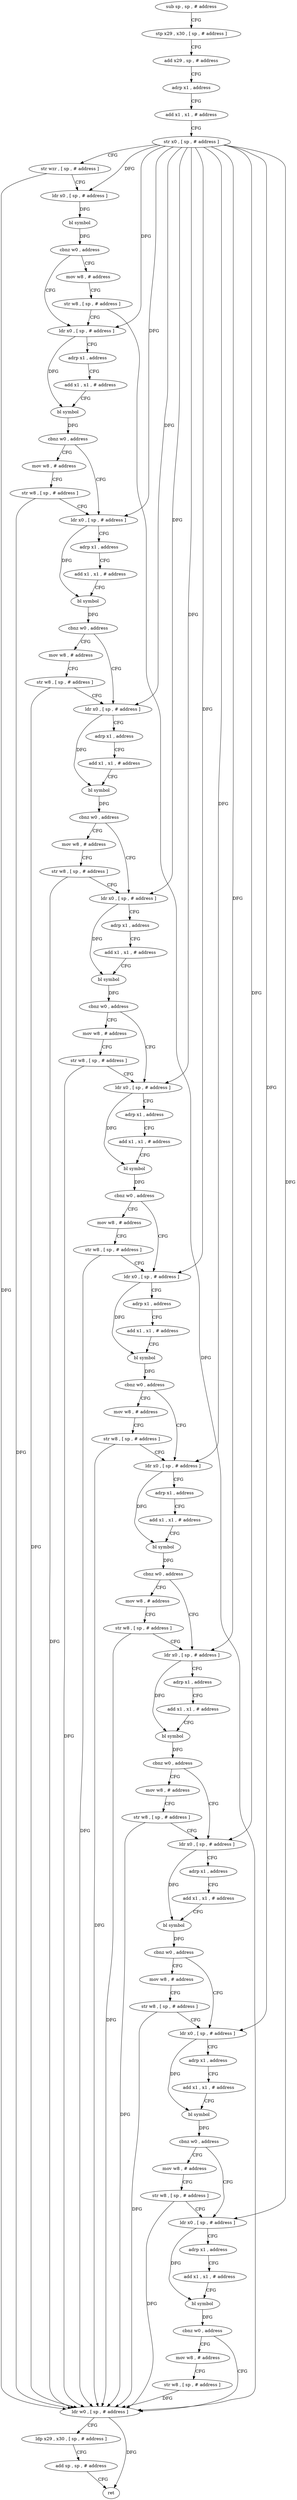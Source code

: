 digraph "func" {
"172244" [label = "sub sp , sp , # address" ]
"172248" [label = "stp x29 , x30 , [ sp , # address ]" ]
"172252" [label = "add x29 , sp , # address" ]
"172256" [label = "adrp x1 , address" ]
"172260" [label = "add x1 , x1 , # address" ]
"172264" [label = "str x0 , [ sp , # address ]" ]
"172268" [label = "str wzr , [ sp , # address ]" ]
"172272" [label = "ldr x0 , [ sp , # address ]" ]
"172276" [label = "bl symbol" ]
"172280" [label = "cbnz w0 , address" ]
"172292" [label = "ldr x0 , [ sp , # address ]" ]
"172284" [label = "mov w8 , # address" ]
"172296" [label = "adrp x1 , address" ]
"172300" [label = "add x1 , x1 , # address" ]
"172304" [label = "bl symbol" ]
"172308" [label = "cbnz w0 , address" ]
"172320" [label = "ldr x0 , [ sp , # address ]" ]
"172312" [label = "mov w8 , # address" ]
"172288" [label = "str w8 , [ sp , # address ]" ]
"172324" [label = "adrp x1 , address" ]
"172328" [label = "add x1 , x1 , # address" ]
"172332" [label = "bl symbol" ]
"172336" [label = "cbnz w0 , address" ]
"172348" [label = "ldr x0 , [ sp , # address ]" ]
"172340" [label = "mov w8 , # address" ]
"172316" [label = "str w8 , [ sp , # address ]" ]
"172352" [label = "adrp x1 , address" ]
"172356" [label = "add x1 , x1 , # address" ]
"172360" [label = "bl symbol" ]
"172364" [label = "cbnz w0 , address" ]
"172376" [label = "ldr x0 , [ sp , # address ]" ]
"172368" [label = "mov w8 , # address" ]
"172344" [label = "str w8 , [ sp , # address ]" ]
"172380" [label = "adrp x1 , address" ]
"172384" [label = "add x1 , x1 , # address" ]
"172388" [label = "bl symbol" ]
"172392" [label = "cbnz w0 , address" ]
"172404" [label = "ldr x0 , [ sp , # address ]" ]
"172396" [label = "mov w8 , # address" ]
"172372" [label = "str w8 , [ sp , # address ]" ]
"172408" [label = "adrp x1 , address" ]
"172412" [label = "add x1 , x1 , # address" ]
"172416" [label = "bl symbol" ]
"172420" [label = "cbnz w0 , address" ]
"172432" [label = "ldr x0 , [ sp , # address ]" ]
"172424" [label = "mov w8 , # address" ]
"172400" [label = "str w8 , [ sp , # address ]" ]
"172436" [label = "adrp x1 , address" ]
"172440" [label = "add x1 , x1 , # address" ]
"172444" [label = "bl symbol" ]
"172448" [label = "cbnz w0 , address" ]
"172460" [label = "ldr x0 , [ sp , # address ]" ]
"172452" [label = "mov w8 , # address" ]
"172428" [label = "str w8 , [ sp , # address ]" ]
"172464" [label = "adrp x1 , address" ]
"172468" [label = "add x1 , x1 , # address" ]
"172472" [label = "bl symbol" ]
"172476" [label = "cbnz w0 , address" ]
"172488" [label = "ldr x0 , [ sp , # address ]" ]
"172480" [label = "mov w8 , # address" ]
"172456" [label = "str w8 , [ sp , # address ]" ]
"172492" [label = "adrp x1 , address" ]
"172496" [label = "add x1 , x1 , # address" ]
"172500" [label = "bl symbol" ]
"172504" [label = "cbnz w0 , address" ]
"172516" [label = "ldr x0 , [ sp , # address ]" ]
"172508" [label = "mov w8 , # address" ]
"172484" [label = "str w8 , [ sp , # address ]" ]
"172520" [label = "adrp x1 , address" ]
"172524" [label = "add x1 , x1 , # address" ]
"172528" [label = "bl symbol" ]
"172532" [label = "cbnz w0 , address" ]
"172544" [label = "ldr x0 , [ sp , # address ]" ]
"172536" [label = "mov w8 , # address" ]
"172512" [label = "str w8 , [ sp , # address ]" ]
"172548" [label = "adrp x1 , address" ]
"172552" [label = "add x1 , x1 , # address" ]
"172556" [label = "bl symbol" ]
"172560" [label = "cbnz w0 , address" ]
"172572" [label = "ldr x0 , [ sp , # address ]" ]
"172564" [label = "mov w8 , # address" ]
"172540" [label = "str w8 , [ sp , # address ]" ]
"172576" [label = "adrp x1 , address" ]
"172580" [label = "add x1 , x1 , # address" ]
"172584" [label = "bl symbol" ]
"172588" [label = "cbnz w0 , address" ]
"172600" [label = "ldr w0 , [ sp , # address ]" ]
"172592" [label = "mov w8 , # address" ]
"172568" [label = "str w8 , [ sp , # address ]" ]
"172604" [label = "ldp x29 , x30 , [ sp , # address ]" ]
"172608" [label = "add sp , sp , # address" ]
"172612" [label = "ret" ]
"172596" [label = "str w8 , [ sp , # address ]" ]
"172244" -> "172248" [ label = "CFG" ]
"172248" -> "172252" [ label = "CFG" ]
"172252" -> "172256" [ label = "CFG" ]
"172256" -> "172260" [ label = "CFG" ]
"172260" -> "172264" [ label = "CFG" ]
"172264" -> "172268" [ label = "CFG" ]
"172264" -> "172272" [ label = "DFG" ]
"172264" -> "172292" [ label = "DFG" ]
"172264" -> "172320" [ label = "DFG" ]
"172264" -> "172348" [ label = "DFG" ]
"172264" -> "172376" [ label = "DFG" ]
"172264" -> "172404" [ label = "DFG" ]
"172264" -> "172432" [ label = "DFG" ]
"172264" -> "172460" [ label = "DFG" ]
"172264" -> "172488" [ label = "DFG" ]
"172264" -> "172516" [ label = "DFG" ]
"172264" -> "172544" [ label = "DFG" ]
"172264" -> "172572" [ label = "DFG" ]
"172268" -> "172272" [ label = "CFG" ]
"172268" -> "172600" [ label = "DFG" ]
"172272" -> "172276" [ label = "DFG" ]
"172276" -> "172280" [ label = "DFG" ]
"172280" -> "172292" [ label = "CFG" ]
"172280" -> "172284" [ label = "CFG" ]
"172292" -> "172296" [ label = "CFG" ]
"172292" -> "172304" [ label = "DFG" ]
"172284" -> "172288" [ label = "CFG" ]
"172296" -> "172300" [ label = "CFG" ]
"172300" -> "172304" [ label = "CFG" ]
"172304" -> "172308" [ label = "DFG" ]
"172308" -> "172320" [ label = "CFG" ]
"172308" -> "172312" [ label = "CFG" ]
"172320" -> "172324" [ label = "CFG" ]
"172320" -> "172332" [ label = "DFG" ]
"172312" -> "172316" [ label = "CFG" ]
"172288" -> "172292" [ label = "CFG" ]
"172288" -> "172600" [ label = "DFG" ]
"172324" -> "172328" [ label = "CFG" ]
"172328" -> "172332" [ label = "CFG" ]
"172332" -> "172336" [ label = "DFG" ]
"172336" -> "172348" [ label = "CFG" ]
"172336" -> "172340" [ label = "CFG" ]
"172348" -> "172352" [ label = "CFG" ]
"172348" -> "172360" [ label = "DFG" ]
"172340" -> "172344" [ label = "CFG" ]
"172316" -> "172320" [ label = "CFG" ]
"172316" -> "172600" [ label = "DFG" ]
"172352" -> "172356" [ label = "CFG" ]
"172356" -> "172360" [ label = "CFG" ]
"172360" -> "172364" [ label = "DFG" ]
"172364" -> "172376" [ label = "CFG" ]
"172364" -> "172368" [ label = "CFG" ]
"172376" -> "172380" [ label = "CFG" ]
"172376" -> "172388" [ label = "DFG" ]
"172368" -> "172372" [ label = "CFG" ]
"172344" -> "172348" [ label = "CFG" ]
"172344" -> "172600" [ label = "DFG" ]
"172380" -> "172384" [ label = "CFG" ]
"172384" -> "172388" [ label = "CFG" ]
"172388" -> "172392" [ label = "DFG" ]
"172392" -> "172404" [ label = "CFG" ]
"172392" -> "172396" [ label = "CFG" ]
"172404" -> "172408" [ label = "CFG" ]
"172404" -> "172416" [ label = "DFG" ]
"172396" -> "172400" [ label = "CFG" ]
"172372" -> "172376" [ label = "CFG" ]
"172372" -> "172600" [ label = "DFG" ]
"172408" -> "172412" [ label = "CFG" ]
"172412" -> "172416" [ label = "CFG" ]
"172416" -> "172420" [ label = "DFG" ]
"172420" -> "172432" [ label = "CFG" ]
"172420" -> "172424" [ label = "CFG" ]
"172432" -> "172436" [ label = "CFG" ]
"172432" -> "172444" [ label = "DFG" ]
"172424" -> "172428" [ label = "CFG" ]
"172400" -> "172404" [ label = "CFG" ]
"172400" -> "172600" [ label = "DFG" ]
"172436" -> "172440" [ label = "CFG" ]
"172440" -> "172444" [ label = "CFG" ]
"172444" -> "172448" [ label = "DFG" ]
"172448" -> "172460" [ label = "CFG" ]
"172448" -> "172452" [ label = "CFG" ]
"172460" -> "172464" [ label = "CFG" ]
"172460" -> "172472" [ label = "DFG" ]
"172452" -> "172456" [ label = "CFG" ]
"172428" -> "172432" [ label = "CFG" ]
"172428" -> "172600" [ label = "DFG" ]
"172464" -> "172468" [ label = "CFG" ]
"172468" -> "172472" [ label = "CFG" ]
"172472" -> "172476" [ label = "DFG" ]
"172476" -> "172488" [ label = "CFG" ]
"172476" -> "172480" [ label = "CFG" ]
"172488" -> "172492" [ label = "CFG" ]
"172488" -> "172500" [ label = "DFG" ]
"172480" -> "172484" [ label = "CFG" ]
"172456" -> "172460" [ label = "CFG" ]
"172456" -> "172600" [ label = "DFG" ]
"172492" -> "172496" [ label = "CFG" ]
"172496" -> "172500" [ label = "CFG" ]
"172500" -> "172504" [ label = "DFG" ]
"172504" -> "172516" [ label = "CFG" ]
"172504" -> "172508" [ label = "CFG" ]
"172516" -> "172520" [ label = "CFG" ]
"172516" -> "172528" [ label = "DFG" ]
"172508" -> "172512" [ label = "CFG" ]
"172484" -> "172488" [ label = "CFG" ]
"172484" -> "172600" [ label = "DFG" ]
"172520" -> "172524" [ label = "CFG" ]
"172524" -> "172528" [ label = "CFG" ]
"172528" -> "172532" [ label = "DFG" ]
"172532" -> "172544" [ label = "CFG" ]
"172532" -> "172536" [ label = "CFG" ]
"172544" -> "172548" [ label = "CFG" ]
"172544" -> "172556" [ label = "DFG" ]
"172536" -> "172540" [ label = "CFG" ]
"172512" -> "172516" [ label = "CFG" ]
"172512" -> "172600" [ label = "DFG" ]
"172548" -> "172552" [ label = "CFG" ]
"172552" -> "172556" [ label = "CFG" ]
"172556" -> "172560" [ label = "DFG" ]
"172560" -> "172572" [ label = "CFG" ]
"172560" -> "172564" [ label = "CFG" ]
"172572" -> "172576" [ label = "CFG" ]
"172572" -> "172584" [ label = "DFG" ]
"172564" -> "172568" [ label = "CFG" ]
"172540" -> "172544" [ label = "CFG" ]
"172540" -> "172600" [ label = "DFG" ]
"172576" -> "172580" [ label = "CFG" ]
"172580" -> "172584" [ label = "CFG" ]
"172584" -> "172588" [ label = "DFG" ]
"172588" -> "172600" [ label = "CFG" ]
"172588" -> "172592" [ label = "CFG" ]
"172600" -> "172604" [ label = "CFG" ]
"172600" -> "172612" [ label = "DFG" ]
"172592" -> "172596" [ label = "CFG" ]
"172568" -> "172572" [ label = "CFG" ]
"172568" -> "172600" [ label = "DFG" ]
"172604" -> "172608" [ label = "CFG" ]
"172608" -> "172612" [ label = "CFG" ]
"172596" -> "172600" [ label = "DFG" ]
}

